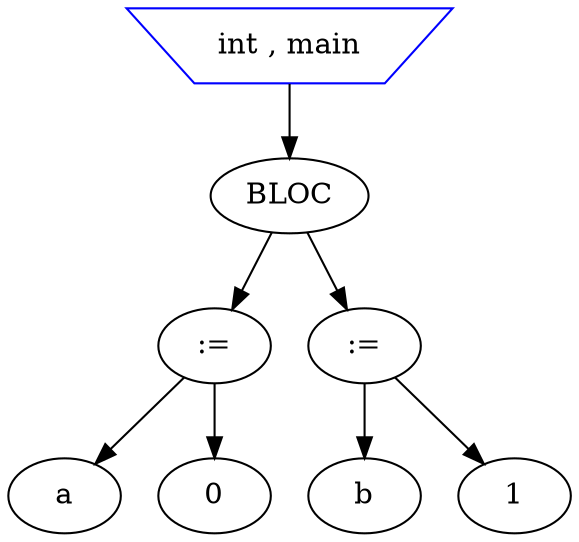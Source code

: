 digraph mon_programme {
node1[shape=ellipse label="a" style=solid color=black]
node3[shape=ellipse label="0" style=solid color=black]
node4[shape=ellipse label=":=" style=solid color=black]
node5[shape=ellipse label="b" style=solid color=black]
node7[shape=ellipse label="1" style=solid color=black]
node8[shape=ellipse label=":=" style=solid color=black]
node9[shape=ellipse label="BLOC" style=solid color=black]
node10[shape=invtrapezium label="int , main" style=solid color=blue]
node10->node9
node9->node8
node8->node7
node8->node5
node9->node4
node4->node3
node4->node1

}
